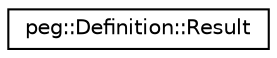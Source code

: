 digraph "Graphical Class Hierarchy"
{
 // LATEX_PDF_SIZE
  edge [fontname="Helvetica",fontsize="10",labelfontname="Helvetica",labelfontsize="10"];
  node [fontname="Helvetica",fontsize="10",shape=record];
  rankdir="LR";
  Node0 [label="peg::Definition::Result",height=0.2,width=0.4,color="black", fillcolor="white", style="filled",URL="$structpeg_1_1Definition_1_1Result.html",tooltip=" "];
}
